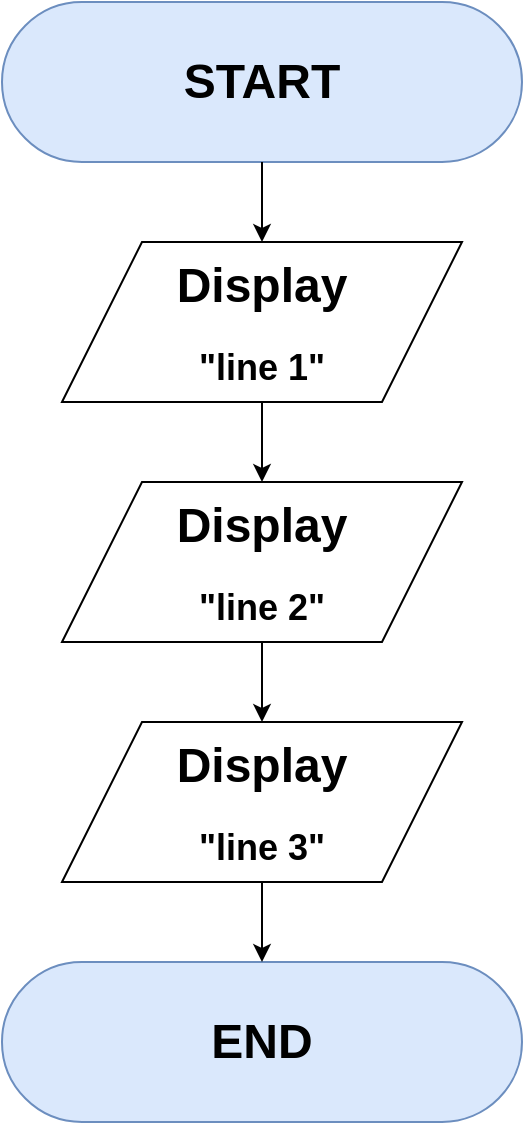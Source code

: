 <mxfile version="24.5.4" type="github">
  <diagram name="Page-1" id="mYBH6MhaRYFxdhJC3-Am">
    <mxGraphModel dx="1189" dy="687" grid="1" gridSize="10" guides="1" tooltips="1" connect="1" arrows="1" fold="1" page="1" pageScale="1" pageWidth="850" pageHeight="1100" math="0" shadow="0">
      <root>
        <mxCell id="0" />
        <mxCell id="1" parent="0" />
        <mxCell id="P1f1h8eZhRT9AxHkjru2-1" value="&lt;h1&gt;START&lt;/h1&gt;" style="html=1;dashed=0;whiteSpace=wrap;shape=mxgraph.dfd.start;fillColor=#dae8fc;strokeColor=#6c8ebf;" vertex="1" parent="1">
          <mxGeometry x="295" y="40" width="260" height="80" as="geometry" />
        </mxCell>
        <mxCell id="P1f1h8eZhRT9AxHkjru2-2" value="&lt;h1&gt;Display&lt;/h1&gt;&lt;h2&gt;&quot;line 1&quot;&lt;/h2&gt;" style="shape=parallelogram;perimeter=parallelogramPerimeter;whiteSpace=wrap;html=1;dashed=0;" vertex="1" parent="1">
          <mxGeometry x="325" y="160" width="200" height="80" as="geometry" />
        </mxCell>
        <mxCell id="P1f1h8eZhRT9AxHkjru2-3" value="&lt;h1&gt;Display&lt;/h1&gt;&lt;h2&gt;&quot;line 2&quot;&lt;/h2&gt;" style="shape=parallelogram;perimeter=parallelogramPerimeter;whiteSpace=wrap;html=1;dashed=0;" vertex="1" parent="1">
          <mxGeometry x="325" y="280" width="200" height="80" as="geometry" />
        </mxCell>
        <mxCell id="P1f1h8eZhRT9AxHkjru2-4" value="&lt;h1&gt;Display&lt;/h1&gt;&lt;h2&gt;&quot;line 3&quot;&lt;/h2&gt;" style="shape=parallelogram;perimeter=parallelogramPerimeter;whiteSpace=wrap;html=1;dashed=0;" vertex="1" parent="1">
          <mxGeometry x="325" y="400" width="200" height="80" as="geometry" />
        </mxCell>
        <mxCell id="P1f1h8eZhRT9AxHkjru2-5" style="edgeStyle=orthogonalEdgeStyle;rounded=0;orthogonalLoop=1;jettySize=auto;html=1;exitX=0.5;exitY=1;exitDx=0;exitDy=0;" edge="1" parent="1" source="P1f1h8eZhRT9AxHkjru2-3" target="P1f1h8eZhRT9AxHkjru2-3">
          <mxGeometry relative="1" as="geometry" />
        </mxCell>
        <mxCell id="P1f1h8eZhRT9AxHkjru2-6" value="&lt;h1&gt;END&lt;/h1&gt;" style="html=1;dashed=0;whiteSpace=wrap;shape=mxgraph.dfd.start;fillColor=#dae8fc;strokeColor=#6c8ebf;" vertex="1" parent="1">
          <mxGeometry x="295" y="520" width="260" height="80" as="geometry" />
        </mxCell>
        <mxCell id="P1f1h8eZhRT9AxHkjru2-8" value="" style="endArrow=classic;html=1;rounded=0;" edge="1" parent="1" source="P1f1h8eZhRT9AxHkjru2-1" target="P1f1h8eZhRT9AxHkjru2-2">
          <mxGeometry width="50" height="50" relative="1" as="geometry">
            <mxPoint x="580" y="340" as="sourcePoint" />
            <mxPoint x="630" y="290" as="targetPoint" />
          </mxGeometry>
        </mxCell>
        <mxCell id="P1f1h8eZhRT9AxHkjru2-9" value="" style="endArrow=classic;html=1;rounded=0;" edge="1" parent="1" source="P1f1h8eZhRT9AxHkjru2-2" target="P1f1h8eZhRT9AxHkjru2-3">
          <mxGeometry width="50" height="50" relative="1" as="geometry">
            <mxPoint x="580" y="340" as="sourcePoint" />
            <mxPoint x="630" y="290" as="targetPoint" />
          </mxGeometry>
        </mxCell>
        <mxCell id="P1f1h8eZhRT9AxHkjru2-12" value="" style="endArrow=classic;html=1;rounded=0;" edge="1" parent="1" source="P1f1h8eZhRT9AxHkjru2-3" target="P1f1h8eZhRT9AxHkjru2-4">
          <mxGeometry width="50" height="50" relative="1" as="geometry">
            <mxPoint x="580" y="340" as="sourcePoint" />
            <mxPoint x="630" y="290" as="targetPoint" />
          </mxGeometry>
        </mxCell>
        <mxCell id="P1f1h8eZhRT9AxHkjru2-13" value="" style="endArrow=classic;html=1;rounded=0;" edge="1" parent="1" source="P1f1h8eZhRT9AxHkjru2-4" target="P1f1h8eZhRT9AxHkjru2-6">
          <mxGeometry width="50" height="50" relative="1" as="geometry">
            <mxPoint x="580" y="340" as="sourcePoint" />
            <mxPoint x="630" y="290" as="targetPoint" />
          </mxGeometry>
        </mxCell>
      </root>
    </mxGraphModel>
  </diagram>
</mxfile>
